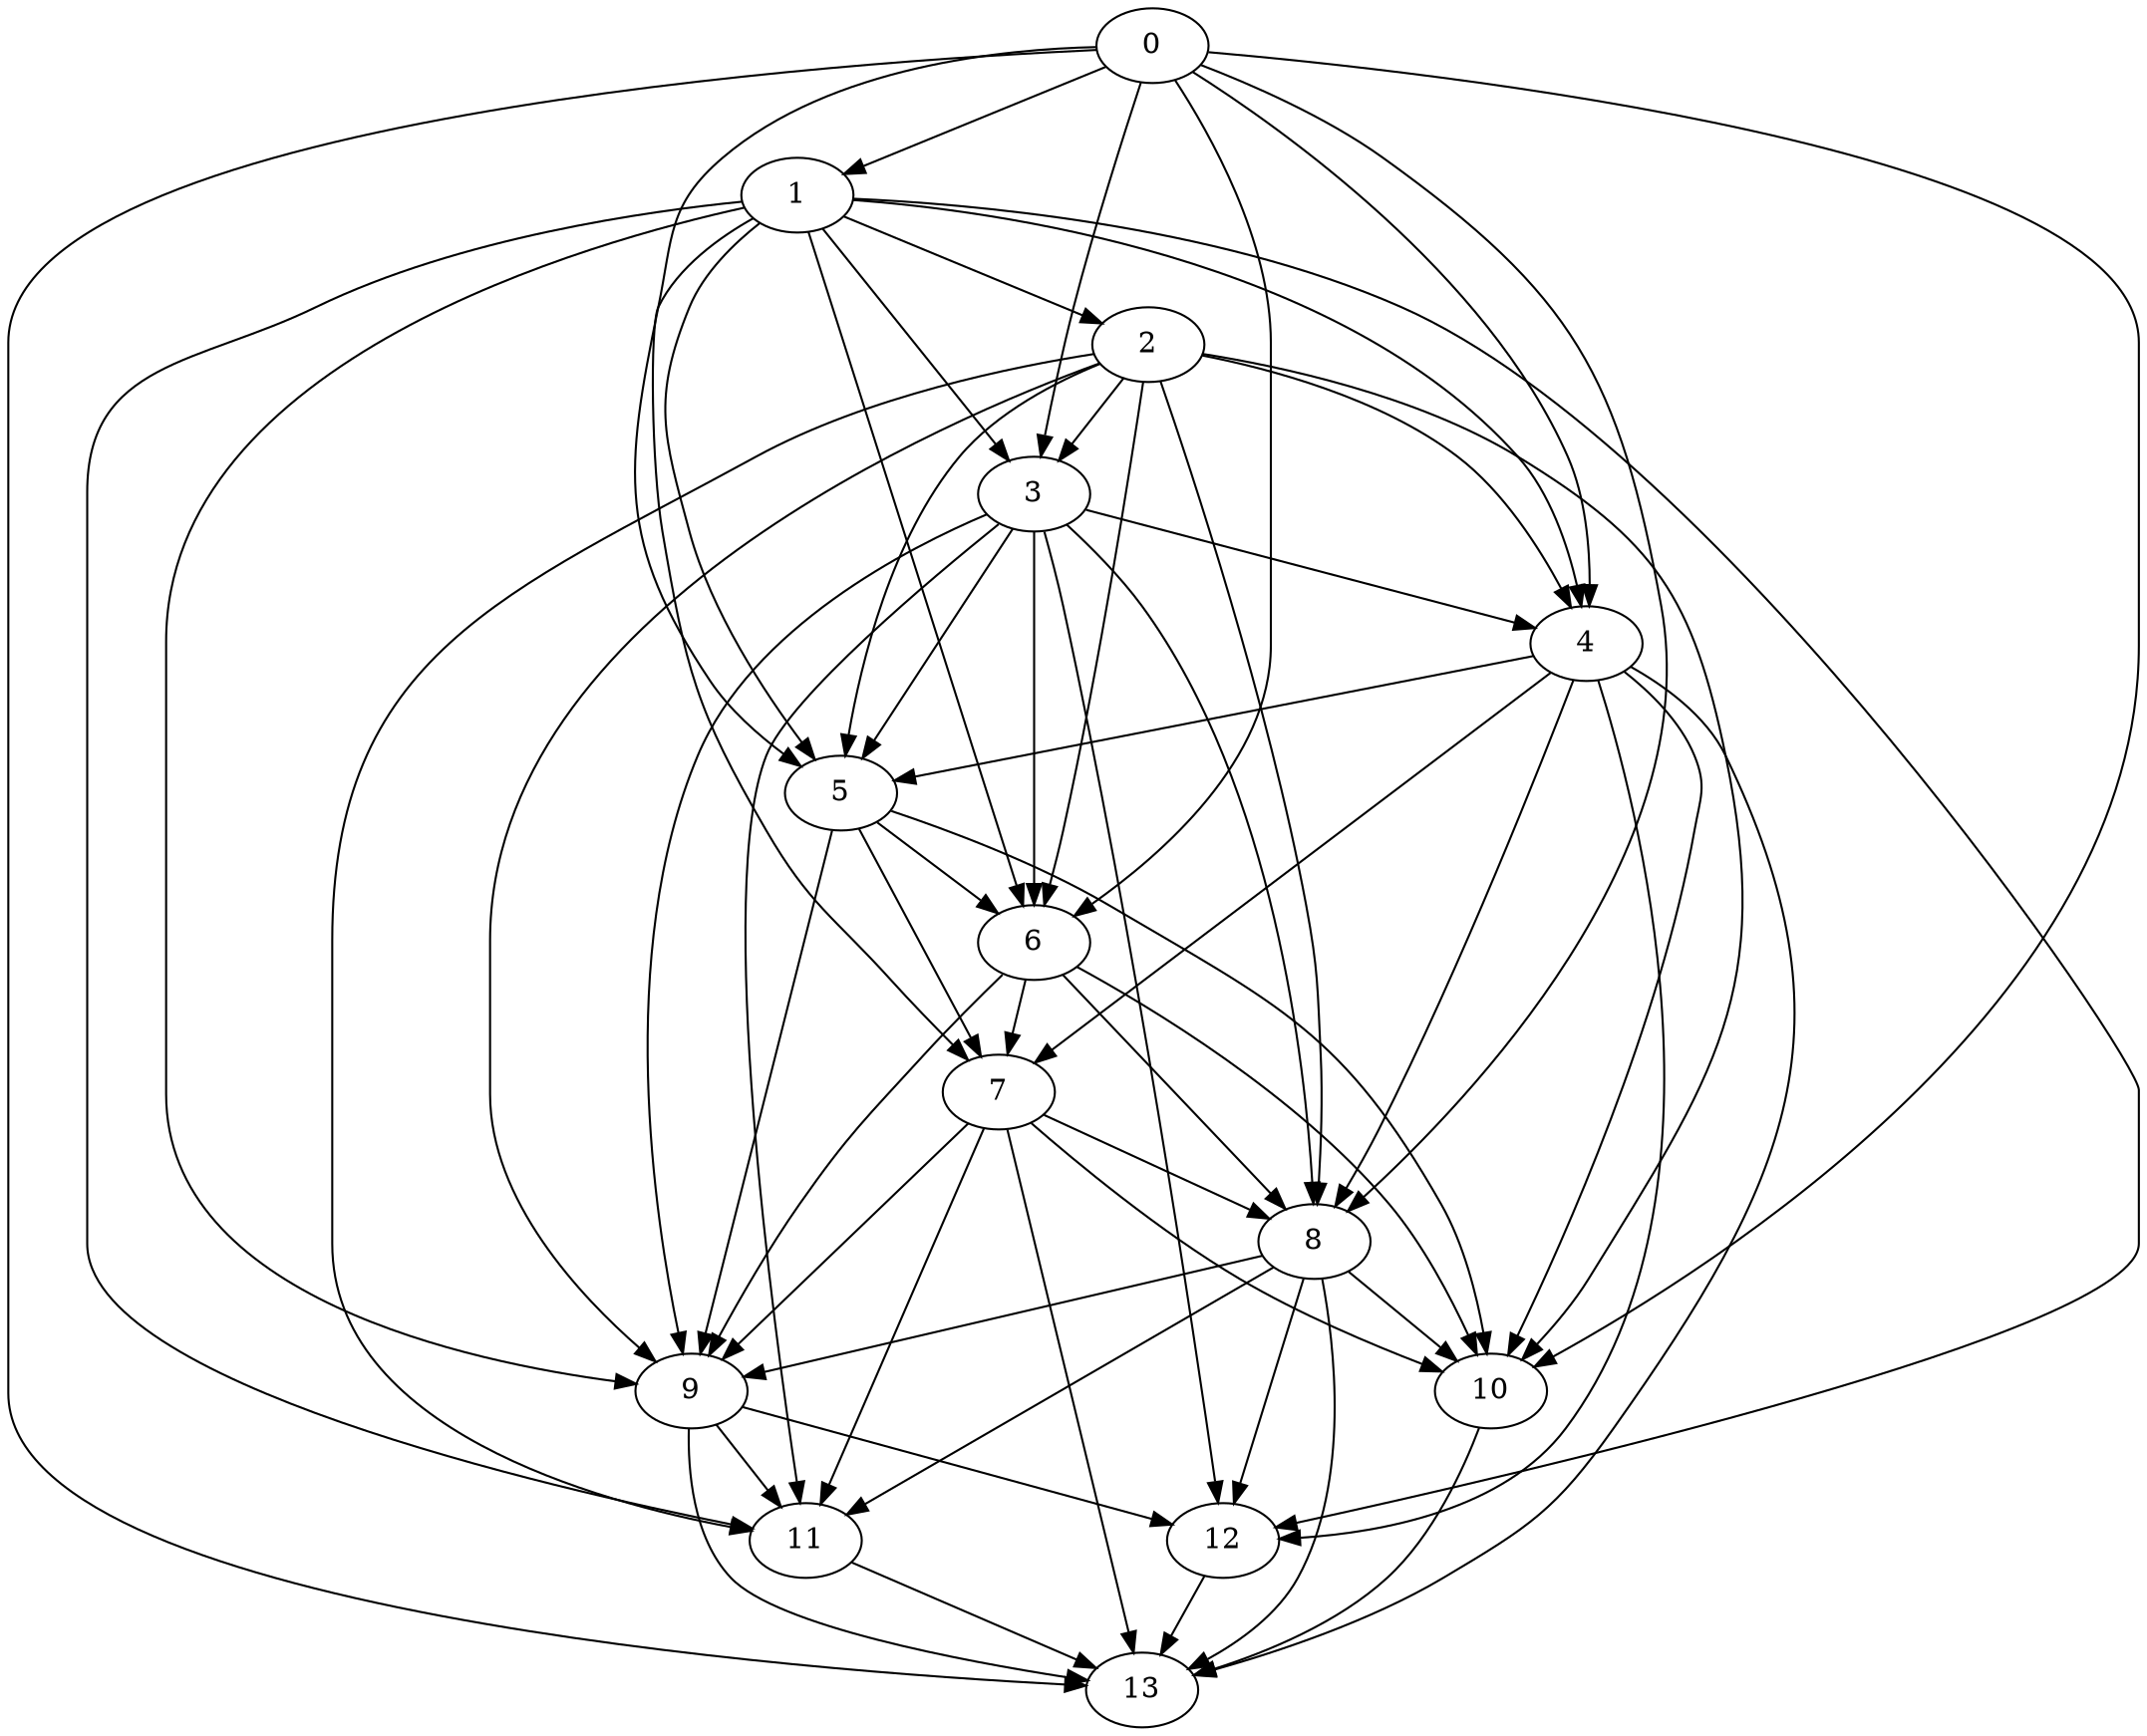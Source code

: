 digraph {
	"11" ["Weight"=729];
	"12" ["Weight"=362];
	"13" ["Weight"=571];
	"0" ["Weight"=617];
	"1" ["Weight"=925];
	"2" ["Weight"=896];
	"3" ["Weight"=686];
	"4" ["Weight"=451];
	"5" ["Weight"=425];
	"6" ["Weight"=808];
	"7" ["Weight"=157];
	"8" ["Weight"=983];
	"9" ["Weight"=979];
	"10" ["Weight"=954];
	"0" -> "1" ["Weight"=517];
	"4" -> "5" ["Weight"=456];
	"8" -> "9" ["Weight"=289];
	"0" -> "3" ["Weight"=961];
	"4" -> "7" ["Weight"=419];
	"0" -> "4" ["Weight"=467];
	"4" -> "8" ["Weight"=295];
	"0" -> "5" ["Weight"=245];
	"0" -> "6" ["Weight"=744];
	"0" -> "8" ["Weight"=273];
	"1" -> "11" ["Weight"=190];
	"1" -> "12" ["Weight"=927];
	"3" -> "11" ["Weight"=130];
	"3" -> "12" ["Weight"=598];
	"5" -> "10" ["Weight"=888];
	"12" -> "13" ["Weight"=263];
	"7" -> "10" ["Weight"=579];
	"10" -> "13" ["Weight"=509];
	"7" -> "11" ["Weight"=279];
	"7" -> "13" ["Weight"=165];
	"9" -> "11" ["Weight"=615];
	"9" -> "12" ["Weight"=437];
	"9" -> "13" ["Weight"=658];
	"1" -> "2" ["Weight"=608];
	"5" -> "6" ["Weight"=326];
	"1" -> "3" ["Weight"=249];
	"5" -> "7" ["Weight"=626];
	"1" -> "4" ["Weight"=691];
	"1" -> "5" ["Weight"=895];
	"5" -> "9" ["Weight"=279];
	"1" -> "6" ["Weight"=827];
	"1" -> "7" ["Weight"=211];
	"1" -> "9" ["Weight"=524];
	"2" -> "3" ["Weight"=453];
	"6" -> "7" ["Weight"=204];
	"2" -> "4" ["Weight"=441];
	"6" -> "8" ["Weight"=308];
	"2" -> "5" ["Weight"=943];
	"6" -> "9" ["Weight"=487];
	"2" -> "6" ["Weight"=563];
	"2" -> "8" ["Weight"=138];
	"2" -> "9" ["Weight"=765];
	"0" -> "10" ["Weight"=187];
	"2" -> "10" ["Weight"=366];
	"0" -> "13" ["Weight"=159];
	"2" -> "11" ["Weight"=270];
	"4" -> "10" ["Weight"=221];
	"4" -> "12" ["Weight"=909];
	"6" -> "10" ["Weight"=234];
	"11" -> "13" ["Weight"=321];
	"4" -> "13" ["Weight"=238];
	"8" -> "10" ["Weight"=414];
	"8" -> "11" ["Weight"=369];
	"8" -> "12" ["Weight"=226];
	"8" -> "13" ["Weight"=559];
	"3" -> "4" ["Weight"=636];
	"7" -> "8" ["Weight"=132];
	"3" -> "5" ["Weight"=588];
	"7" -> "9" ["Weight"=127];
	"3" -> "6" ["Weight"=905];
	"3" -> "8" ["Weight"=844];
	"3" -> "9" ["Weight"=713];
}

